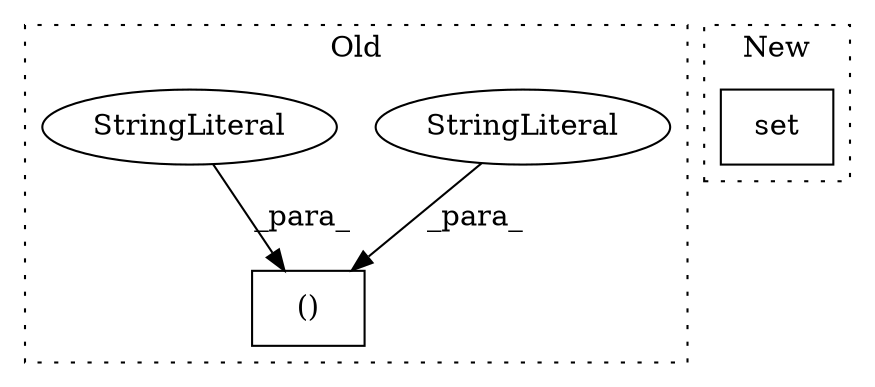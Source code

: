 digraph G {
subgraph cluster0 {
1 [label="()" a="106" s="173" l="93" shape="box"];
3 [label="StringLiteral" a="45" s="192" l="6" shape="ellipse"];
4 [label="StringLiteral" a="45" s="173" l="6" shape="ellipse"];
label = "Old";
style="dotted";
}
subgraph cluster1 {
2 [label="set" a="32" s="192,255" l="4,1" shape="box"];
label = "New";
style="dotted";
}
3 -> 1 [label="_para_"];
4 -> 1 [label="_para_"];
}